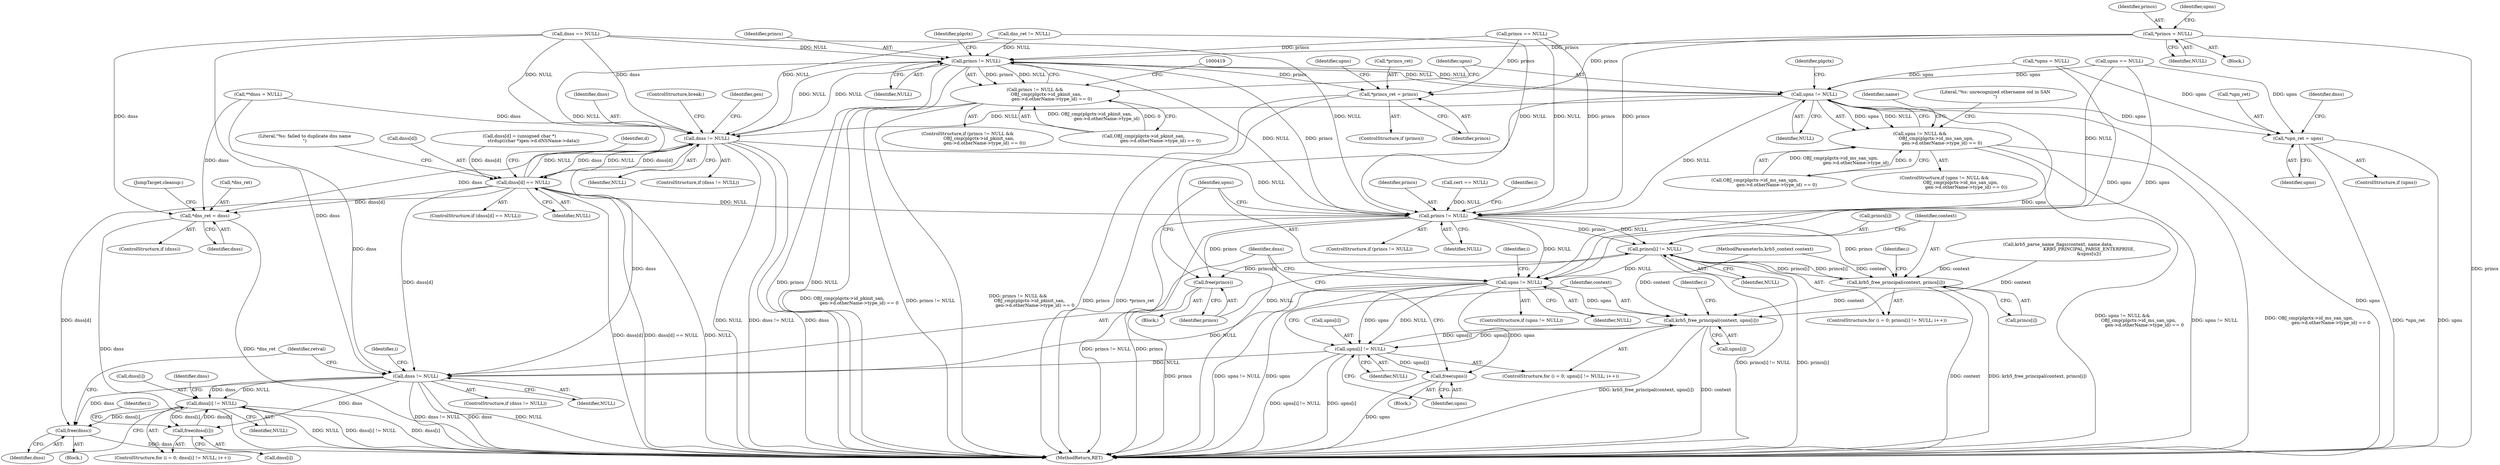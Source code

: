 digraph "0_krb5_50fe4074f188c2d4da0c421e96553acea8378db2@pointer" {
"1000135" [label="(Call,*princs = NULL)"];
"1000400" [label="(Call,princs != NULL)"];
"1000399" [label="(Call,princs != NULL &&\n                OBJ_cmp(plgctx->id_pkinit_san,\n                        gen->d.otherName->type_id) == 0)"];
"1000451" [label="(Call,upns != NULL)"];
"1000450" [label="(Call,upns != NULL &&\n                       OBJ_cmp(plgctx->id_ms_san_upn,\n                               gen->d.otherName->type_id) == 0)"];
"1000511" [label="(Call,dnss != NULL)"];
"1000560" [label="(Call,dnss[d] == NULL)"];
"1000604" [label="(Call,*dns_ret = dnss)"];
"1000613" [label="(Call,princs != NULL)"];
"1000621" [label="(Call,princs[i] != NULL)"];
"1000628" [label="(Call,krb5_free_principal(context, princs[i]))"];
"1000651" [label="(Call,krb5_free_principal(context, upns[i]))"];
"1000644" [label="(Call,upns[i] != NULL)"];
"1000656" [label="(Call,free(upns))"];
"1000659" [label="(Call,dnss != NULL)"];
"1000667" [label="(Call,dnss[i] != NULL)"];
"1000674" [label="(Call,free(dnss[i]))"];
"1000678" [label="(Call,free(dnss))"];
"1000633" [label="(Call,free(princs))"];
"1000636" [label="(Call,upns != NULL)"];
"1000598" [label="(Call,*upn_ret = upns)"];
"1000592" [label="(Call,*princs_ret = princs)"];
"1000561" [label="(Call,dnss[d])"];
"1000667" [label="(Call,dnss[i] != NULL)"];
"1000453" [label="(Identifier,NULL)"];
"1000681" [label="(Identifier,retval)"];
"1000401" [label="(Identifier,princs)"];
"1000402" [label="(Identifier,NULL)"];
"1000595" [label="(Identifier,princs)"];
"1000449" [label="(ControlStructure,if (upns != NULL &&\n                       OBJ_cmp(plgctx->id_ms_san_upn,\n                               gen->d.otherName->type_id) == 0))"];
"1000661" [label="(Identifier,NULL)"];
"1000590" [label="(ControlStructure,if (princs))"];
"1000451" [label="(Call,upns != NULL)"];
"1000622" [label="(Call,princs[i])"];
"1000628" [label="(Call,krb5_free_principal(context, princs[i]))"];
"1000137" [label="(Identifier,NULL)"];
"1000635" [label="(ControlStructure,if (upns != NULL))"];
"1000675" [label="(Call,dnss[i])"];
"1000505" [label="(Literal,\"%s: unrecognized othername oid in SAN\n\")"];
"1000403" [label="(Call,OBJ_cmp(plgctx->id_pkinit_san,\n                        gen->d.otherName->type_id) == 0)"];
"1000330" [label="(Call,dnss == NULL)"];
"1000601" [label="(Identifier,upns)"];
"1000139" [label="(Call,*upns = NULL)"];
"1000608" [label="(JumpTarget,cleanup:)"];
"1000658" [label="(ControlStructure,if (dnss != NULL))"];
"1000104" [label="(MethodParameterIn,krb5_context context)"];
"1000614" [label="(Identifier,princs)"];
"1000615" [label="(Identifier,NULL)"];
"1000285" [label="(Call,princs == NULL)"];
"1000307" [label="(Call,upns == NULL)"];
"1000625" [label="(Identifier,NULL)"];
"1000605" [label="(Call,*dns_ret)"];
"1000650" [label="(Identifier,i)"];
"1000645" [label="(Call,upns[i])"];
"1000513" [label="(Identifier,NULL)"];
"1000454" [label="(Call,OBJ_cmp(plgctx->id_ms_san_upn,\n                               gen->d.otherName->type_id) == 0)"];
"1000634" [label="(Identifier,princs)"];
"1000136" [label="(Identifier,princs)"];
"1000630" [label="(Call,princs[i])"];
"1000597" [label="(Identifier,upns)"];
"1000640" [label="(ControlStructure,for (i = 0; upns[i] != NULL; i++))"];
"1000603" [label="(Identifier,dnss)"];
"1000639" [label="(Block,)"];
"1000637" [label="(Identifier,upns)"];
"1000575" [label="(ControlStructure,break;)"];
"1000450" [label="(Call,upns != NULL &&\n                       OBJ_cmp(plgctx->id_ms_san_upn,\n                               gen->d.otherName->type_id) == 0)"];
"1000636" [label="(Call,upns != NULL)"];
"1000607" [label="(Identifier,dnss)"];
"1000633" [label="(Call,free(princs))"];
"1000617" [label="(ControlStructure,for (i = 0; princs[i] != NULL; i++))"];
"1000671" [label="(Identifier,NULL)"];
"1000642" [label="(Identifier,i)"];
"1000682" [label="(MethodReturn,RET)"];
"1000674" [label="(Call,free(dnss[i]))"];
"1000593" [label="(Call,*princs_ret)"];
"1000613" [label="(Call,princs != NULL)"];
"1000143" [label="(Call,**dnss = NULL)"];
"1000140" [label="(Identifier,upns)"];
"1000659" [label="(Call,dnss != NULL)"];
"1000559" [label="(ControlStructure,if (dnss[d] == NULL))"];
"1000644" [label="(Call,upns[i] != NULL)"];
"1000663" [label="(ControlStructure,for (i = 0; dnss[i] != NULL; i++))"];
"1000616" [label="(Block,)"];
"1000599" [label="(Call,*upn_ret)"];
"1000564" [label="(Identifier,NULL)"];
"1000511" [label="(Call,dnss != NULL)"];
"1000520" [label="(Identifier,gen)"];
"1000629" [label="(Identifier,context)"];
"1000457" [label="(Identifier,plgctx)"];
"1000627" [label="(Identifier,i)"];
"1000406" [label="(Identifier,plgctx)"];
"1000510" [label="(ControlStructure,if (dnss != NULL))"];
"1000400" [label="(Call,princs != NULL)"];
"1000656" [label="(Call,free(upns))"];
"1000210" [label="(Call,cert == NULL)"];
"1000660" [label="(Identifier,dnss)"];
"1000673" [label="(Identifier,i)"];
"1000316" [label="(Call,dns_ret != NULL)"];
"1000399" [label="(Call,princs != NULL &&\n                OBJ_cmp(plgctx->id_pkinit_san,\n                        gen->d.otherName->type_id) == 0)"];
"1000619" [label="(Identifier,i)"];
"1000452" [label="(Identifier,upns)"];
"1000648" [label="(Identifier,NULL)"];
"1000471" [label="(Identifier,name)"];
"1000111" [label="(Block,)"];
"1000638" [label="(Identifier,NULL)"];
"1000652" [label="(Identifier,context)"];
"1000602" [label="(ControlStructure,if (dnss))"];
"1000604" [label="(Call,*dns_ret = dnss)"];
"1000560" [label="(Call,dnss[d] == NULL)"];
"1000657" [label="(Identifier,upns)"];
"1000512" [label="(Identifier,dnss)"];
"1000651" [label="(Call,krb5_free_principal(context, upns[i]))"];
"1000135" [label="(Call,*princs = NULL)"];
"1000480" [label="(Call,krb5_parse_name_flags(context, name.data,\n                                            KRB5_PRINCIPAL_PARSE_ENTERPRISE,\n                                            &upns[u]))"];
"1000668" [label="(Call,dnss[i])"];
"1000662" [label="(Block,)"];
"1000398" [label="(ControlStructure,if (princs != NULL &&\n                OBJ_cmp(plgctx->id_pkinit_san,\n                        gen->d.otherName->type_id) == 0))"];
"1000621" [label="(Call,princs[i] != NULL)"];
"1000679" [label="(Identifier,dnss)"];
"1000598" [label="(Call,*upn_ret = upns)"];
"1000676" [label="(Identifier,dnss)"];
"1000592" [label="(Call,*princs_ret = princs)"];
"1000596" [label="(ControlStructure,if (upns))"];
"1000665" [label="(Identifier,i)"];
"1000543" [label="(Call,dnss[d] = (unsigned char *)\n                    strdup((char *)gen->d.dNSName->data))"];
"1000612" [label="(ControlStructure,if (princs != NULL))"];
"1000678" [label="(Call,free(dnss))"];
"1000572" [label="(Identifier,d)"];
"1000567" [label="(Literal,\"%s: failed to duplicate dns name\n\")"];
"1000653" [label="(Call,upns[i])"];
"1000135" -> "1000111"  [label="AST: "];
"1000135" -> "1000137"  [label="CFG: "];
"1000136" -> "1000135"  [label="AST: "];
"1000137" -> "1000135"  [label="AST: "];
"1000140" -> "1000135"  [label="CFG: "];
"1000135" -> "1000682"  [label="DDG: princs"];
"1000135" -> "1000400"  [label="DDG: princs"];
"1000135" -> "1000592"  [label="DDG: princs"];
"1000135" -> "1000613"  [label="DDG: princs"];
"1000400" -> "1000399"  [label="AST: "];
"1000400" -> "1000402"  [label="CFG: "];
"1000401" -> "1000400"  [label="AST: "];
"1000402" -> "1000400"  [label="AST: "];
"1000406" -> "1000400"  [label="CFG: "];
"1000399" -> "1000400"  [label="CFG: "];
"1000400" -> "1000682"  [label="DDG: princs"];
"1000400" -> "1000682"  [label="DDG: NULL"];
"1000400" -> "1000399"  [label="DDG: princs"];
"1000400" -> "1000399"  [label="DDG: NULL"];
"1000285" -> "1000400"  [label="DDG: princs"];
"1000330" -> "1000400"  [label="DDG: NULL"];
"1000511" -> "1000400"  [label="DDG: NULL"];
"1000316" -> "1000400"  [label="DDG: NULL"];
"1000560" -> "1000400"  [label="DDG: NULL"];
"1000451" -> "1000400"  [label="DDG: NULL"];
"1000400" -> "1000451"  [label="DDG: NULL"];
"1000400" -> "1000511"  [label="DDG: NULL"];
"1000400" -> "1000592"  [label="DDG: princs"];
"1000400" -> "1000613"  [label="DDG: princs"];
"1000400" -> "1000613"  [label="DDG: NULL"];
"1000399" -> "1000398"  [label="AST: "];
"1000399" -> "1000403"  [label="CFG: "];
"1000403" -> "1000399"  [label="AST: "];
"1000419" -> "1000399"  [label="CFG: "];
"1000452" -> "1000399"  [label="CFG: "];
"1000399" -> "1000682"  [label="DDG: OBJ_cmp(plgctx->id_pkinit_san,\n                        gen->d.otherName->type_id) == 0"];
"1000399" -> "1000682"  [label="DDG: princs != NULL"];
"1000399" -> "1000682"  [label="DDG: princs != NULL &&\n                OBJ_cmp(plgctx->id_pkinit_san,\n                        gen->d.otherName->type_id) == 0"];
"1000403" -> "1000399"  [label="DDG: OBJ_cmp(plgctx->id_pkinit_san,\n                        gen->d.otherName->type_id)"];
"1000403" -> "1000399"  [label="DDG: 0"];
"1000451" -> "1000450"  [label="AST: "];
"1000451" -> "1000453"  [label="CFG: "];
"1000452" -> "1000451"  [label="AST: "];
"1000453" -> "1000451"  [label="AST: "];
"1000457" -> "1000451"  [label="CFG: "];
"1000450" -> "1000451"  [label="CFG: "];
"1000451" -> "1000682"  [label="DDG: upns"];
"1000451" -> "1000682"  [label="DDG: NULL"];
"1000451" -> "1000450"  [label="DDG: upns"];
"1000451" -> "1000450"  [label="DDG: NULL"];
"1000139" -> "1000451"  [label="DDG: upns"];
"1000307" -> "1000451"  [label="DDG: upns"];
"1000451" -> "1000511"  [label="DDG: NULL"];
"1000451" -> "1000598"  [label="DDG: upns"];
"1000451" -> "1000613"  [label="DDG: NULL"];
"1000451" -> "1000636"  [label="DDG: upns"];
"1000450" -> "1000449"  [label="AST: "];
"1000450" -> "1000454"  [label="CFG: "];
"1000454" -> "1000450"  [label="AST: "];
"1000471" -> "1000450"  [label="CFG: "];
"1000505" -> "1000450"  [label="CFG: "];
"1000450" -> "1000682"  [label="DDG: upns != NULL &&\n                       OBJ_cmp(plgctx->id_ms_san_upn,\n                               gen->d.otherName->type_id) == 0"];
"1000450" -> "1000682"  [label="DDG: upns != NULL"];
"1000450" -> "1000682"  [label="DDG: OBJ_cmp(plgctx->id_ms_san_upn,\n                               gen->d.otherName->type_id) == 0"];
"1000454" -> "1000450"  [label="DDG: OBJ_cmp(plgctx->id_ms_san_upn,\n                               gen->d.otherName->type_id)"];
"1000454" -> "1000450"  [label="DDG: 0"];
"1000511" -> "1000510"  [label="AST: "];
"1000511" -> "1000513"  [label="CFG: "];
"1000512" -> "1000511"  [label="AST: "];
"1000513" -> "1000511"  [label="AST: "];
"1000520" -> "1000511"  [label="CFG: "];
"1000575" -> "1000511"  [label="CFG: "];
"1000511" -> "1000682"  [label="DDG: NULL"];
"1000511" -> "1000682"  [label="DDG: dnss != NULL"];
"1000511" -> "1000682"  [label="DDG: dnss"];
"1000330" -> "1000511"  [label="DDG: dnss"];
"1000330" -> "1000511"  [label="DDG: NULL"];
"1000143" -> "1000511"  [label="DDG: dnss"];
"1000560" -> "1000511"  [label="DDG: dnss[d]"];
"1000560" -> "1000511"  [label="DDG: NULL"];
"1000316" -> "1000511"  [label="DDG: NULL"];
"1000511" -> "1000560"  [label="DDG: dnss"];
"1000511" -> "1000560"  [label="DDG: NULL"];
"1000511" -> "1000604"  [label="DDG: dnss"];
"1000511" -> "1000613"  [label="DDG: NULL"];
"1000511" -> "1000659"  [label="DDG: dnss"];
"1000560" -> "1000559"  [label="AST: "];
"1000560" -> "1000564"  [label="CFG: "];
"1000561" -> "1000560"  [label="AST: "];
"1000564" -> "1000560"  [label="AST: "];
"1000567" -> "1000560"  [label="CFG: "];
"1000572" -> "1000560"  [label="CFG: "];
"1000560" -> "1000682"  [label="DDG: dnss[d] == NULL"];
"1000560" -> "1000682"  [label="DDG: NULL"];
"1000560" -> "1000682"  [label="DDG: dnss[d]"];
"1000543" -> "1000560"  [label="DDG: dnss[d]"];
"1000560" -> "1000604"  [label="DDG: dnss[d]"];
"1000560" -> "1000613"  [label="DDG: NULL"];
"1000560" -> "1000659"  [label="DDG: dnss[d]"];
"1000560" -> "1000678"  [label="DDG: dnss[d]"];
"1000604" -> "1000602"  [label="AST: "];
"1000604" -> "1000607"  [label="CFG: "];
"1000605" -> "1000604"  [label="AST: "];
"1000607" -> "1000604"  [label="AST: "];
"1000608" -> "1000604"  [label="CFG: "];
"1000604" -> "1000682"  [label="DDG: dnss"];
"1000604" -> "1000682"  [label="DDG: *dns_ret"];
"1000330" -> "1000604"  [label="DDG: dnss"];
"1000143" -> "1000604"  [label="DDG: dnss"];
"1000613" -> "1000612"  [label="AST: "];
"1000613" -> "1000615"  [label="CFG: "];
"1000614" -> "1000613"  [label="AST: "];
"1000615" -> "1000613"  [label="AST: "];
"1000619" -> "1000613"  [label="CFG: "];
"1000637" -> "1000613"  [label="CFG: "];
"1000613" -> "1000682"  [label="DDG: princs"];
"1000613" -> "1000682"  [label="DDG: princs != NULL"];
"1000285" -> "1000613"  [label="DDG: princs"];
"1000285" -> "1000613"  [label="DDG: NULL"];
"1000307" -> "1000613"  [label="DDG: NULL"];
"1000330" -> "1000613"  [label="DDG: NULL"];
"1000210" -> "1000613"  [label="DDG: NULL"];
"1000316" -> "1000613"  [label="DDG: NULL"];
"1000613" -> "1000621"  [label="DDG: princs"];
"1000613" -> "1000621"  [label="DDG: NULL"];
"1000613" -> "1000628"  [label="DDG: princs"];
"1000613" -> "1000633"  [label="DDG: princs"];
"1000613" -> "1000636"  [label="DDG: NULL"];
"1000621" -> "1000617"  [label="AST: "];
"1000621" -> "1000625"  [label="CFG: "];
"1000622" -> "1000621"  [label="AST: "];
"1000625" -> "1000621"  [label="AST: "];
"1000629" -> "1000621"  [label="CFG: "];
"1000634" -> "1000621"  [label="CFG: "];
"1000621" -> "1000682"  [label="DDG: princs[i]"];
"1000621" -> "1000682"  [label="DDG: princs[i] != NULL"];
"1000628" -> "1000621"  [label="DDG: princs[i]"];
"1000621" -> "1000628"  [label="DDG: princs[i]"];
"1000621" -> "1000633"  [label="DDG: princs[i]"];
"1000621" -> "1000636"  [label="DDG: NULL"];
"1000628" -> "1000617"  [label="AST: "];
"1000628" -> "1000630"  [label="CFG: "];
"1000629" -> "1000628"  [label="AST: "];
"1000630" -> "1000628"  [label="AST: "];
"1000627" -> "1000628"  [label="CFG: "];
"1000628" -> "1000682"  [label="DDG: context"];
"1000628" -> "1000682"  [label="DDG: krb5_free_principal(context, princs[i])"];
"1000480" -> "1000628"  [label="DDG: context"];
"1000104" -> "1000628"  [label="DDG: context"];
"1000628" -> "1000651"  [label="DDG: context"];
"1000651" -> "1000640"  [label="AST: "];
"1000651" -> "1000653"  [label="CFG: "];
"1000652" -> "1000651"  [label="AST: "];
"1000653" -> "1000651"  [label="AST: "];
"1000650" -> "1000651"  [label="CFG: "];
"1000651" -> "1000682"  [label="DDG: krb5_free_principal(context, upns[i])"];
"1000651" -> "1000682"  [label="DDG: context"];
"1000651" -> "1000644"  [label="DDG: upns[i]"];
"1000480" -> "1000651"  [label="DDG: context"];
"1000104" -> "1000651"  [label="DDG: context"];
"1000636" -> "1000651"  [label="DDG: upns"];
"1000644" -> "1000651"  [label="DDG: upns[i]"];
"1000644" -> "1000640"  [label="AST: "];
"1000644" -> "1000648"  [label="CFG: "];
"1000645" -> "1000644"  [label="AST: "];
"1000648" -> "1000644"  [label="AST: "];
"1000652" -> "1000644"  [label="CFG: "];
"1000657" -> "1000644"  [label="CFG: "];
"1000644" -> "1000682"  [label="DDG: upns[i] != NULL"];
"1000644" -> "1000682"  [label="DDG: upns[i]"];
"1000636" -> "1000644"  [label="DDG: upns"];
"1000636" -> "1000644"  [label="DDG: NULL"];
"1000644" -> "1000656"  [label="DDG: upns[i]"];
"1000644" -> "1000659"  [label="DDG: NULL"];
"1000656" -> "1000639"  [label="AST: "];
"1000656" -> "1000657"  [label="CFG: "];
"1000657" -> "1000656"  [label="AST: "];
"1000660" -> "1000656"  [label="CFG: "];
"1000656" -> "1000682"  [label="DDG: upns"];
"1000636" -> "1000656"  [label="DDG: upns"];
"1000659" -> "1000658"  [label="AST: "];
"1000659" -> "1000661"  [label="CFG: "];
"1000660" -> "1000659"  [label="AST: "];
"1000661" -> "1000659"  [label="AST: "];
"1000665" -> "1000659"  [label="CFG: "];
"1000681" -> "1000659"  [label="CFG: "];
"1000659" -> "1000682"  [label="DDG: dnss"];
"1000659" -> "1000682"  [label="DDG: NULL"];
"1000659" -> "1000682"  [label="DDG: dnss != NULL"];
"1000330" -> "1000659"  [label="DDG: dnss"];
"1000143" -> "1000659"  [label="DDG: dnss"];
"1000636" -> "1000659"  [label="DDG: NULL"];
"1000659" -> "1000667"  [label="DDG: dnss"];
"1000659" -> "1000667"  [label="DDG: NULL"];
"1000659" -> "1000674"  [label="DDG: dnss"];
"1000659" -> "1000678"  [label="DDG: dnss"];
"1000667" -> "1000663"  [label="AST: "];
"1000667" -> "1000671"  [label="CFG: "];
"1000668" -> "1000667"  [label="AST: "];
"1000671" -> "1000667"  [label="AST: "];
"1000676" -> "1000667"  [label="CFG: "];
"1000679" -> "1000667"  [label="CFG: "];
"1000667" -> "1000682"  [label="DDG: dnss[i]"];
"1000667" -> "1000682"  [label="DDG: NULL"];
"1000667" -> "1000682"  [label="DDG: dnss[i] != NULL"];
"1000674" -> "1000667"  [label="DDG: dnss[i]"];
"1000667" -> "1000674"  [label="DDG: dnss[i]"];
"1000667" -> "1000678"  [label="DDG: dnss[i]"];
"1000674" -> "1000663"  [label="AST: "];
"1000674" -> "1000675"  [label="CFG: "];
"1000675" -> "1000674"  [label="AST: "];
"1000673" -> "1000674"  [label="CFG: "];
"1000678" -> "1000662"  [label="AST: "];
"1000678" -> "1000679"  [label="CFG: "];
"1000679" -> "1000678"  [label="AST: "];
"1000681" -> "1000678"  [label="CFG: "];
"1000678" -> "1000682"  [label="DDG: dnss"];
"1000633" -> "1000616"  [label="AST: "];
"1000633" -> "1000634"  [label="CFG: "];
"1000634" -> "1000633"  [label="AST: "];
"1000637" -> "1000633"  [label="CFG: "];
"1000633" -> "1000682"  [label="DDG: princs"];
"1000636" -> "1000635"  [label="AST: "];
"1000636" -> "1000638"  [label="CFG: "];
"1000637" -> "1000636"  [label="AST: "];
"1000638" -> "1000636"  [label="AST: "];
"1000642" -> "1000636"  [label="CFG: "];
"1000660" -> "1000636"  [label="CFG: "];
"1000636" -> "1000682"  [label="DDG: upns"];
"1000636" -> "1000682"  [label="DDG: upns != NULL"];
"1000139" -> "1000636"  [label="DDG: upns"];
"1000307" -> "1000636"  [label="DDG: upns"];
"1000598" -> "1000596"  [label="AST: "];
"1000598" -> "1000601"  [label="CFG: "];
"1000599" -> "1000598"  [label="AST: "];
"1000601" -> "1000598"  [label="AST: "];
"1000603" -> "1000598"  [label="CFG: "];
"1000598" -> "1000682"  [label="DDG: *upn_ret"];
"1000598" -> "1000682"  [label="DDG: upns"];
"1000139" -> "1000598"  [label="DDG: upns"];
"1000307" -> "1000598"  [label="DDG: upns"];
"1000592" -> "1000590"  [label="AST: "];
"1000592" -> "1000595"  [label="CFG: "];
"1000593" -> "1000592"  [label="AST: "];
"1000595" -> "1000592"  [label="AST: "];
"1000597" -> "1000592"  [label="CFG: "];
"1000592" -> "1000682"  [label="DDG: princs"];
"1000592" -> "1000682"  [label="DDG: *princs_ret"];
"1000285" -> "1000592"  [label="DDG: princs"];
}
